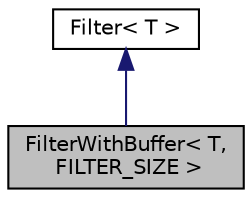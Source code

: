 digraph "FilterWithBuffer&lt; T, FILTER_SIZE &gt;"
{
 // INTERACTIVE_SVG=YES
  edge [fontname="Helvetica",fontsize="10",labelfontname="Helvetica",labelfontsize="10"];
  node [fontname="Helvetica",fontsize="10",shape=record];
  Node1 [label="FilterWithBuffer\< T,\l FILTER_SIZE \>",height=0.2,width=0.4,color="black", fillcolor="grey75", style="filled" fontcolor="black"];
  Node2 -> Node1 [dir="back",color="midnightblue",fontsize="10",style="solid",fontname="Helvetica"];
  Node2 [label="Filter\< T \>",height=0.2,width=0.4,color="black", fillcolor="white", style="filled",URL="$classFilter.html"];
}
